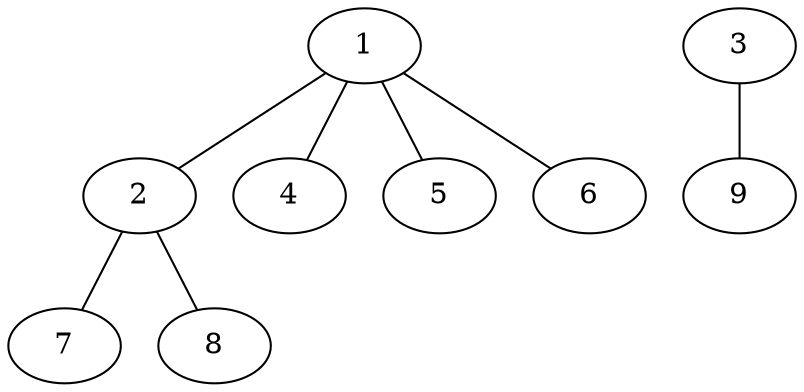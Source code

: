 graph molecule_4290 {
	1	 [chem=C];
	2	 [chem=N];
	1 -- 2	 [valence=1];
	4	 [chem=H];
	1 -- 4	 [valence=1];
	5	 [chem=H];
	1 -- 5	 [valence=1];
	6	 [chem=H];
	1 -- 6	 [valence=1];
	7	 [chem=H];
	2 -- 7	 [valence=1];
	8	 [chem=H];
	2 -- 8	 [valence=1];
	3	 [chem=Cl];
	9	 [chem=H];
	3 -- 9	 [valence=1];
}
